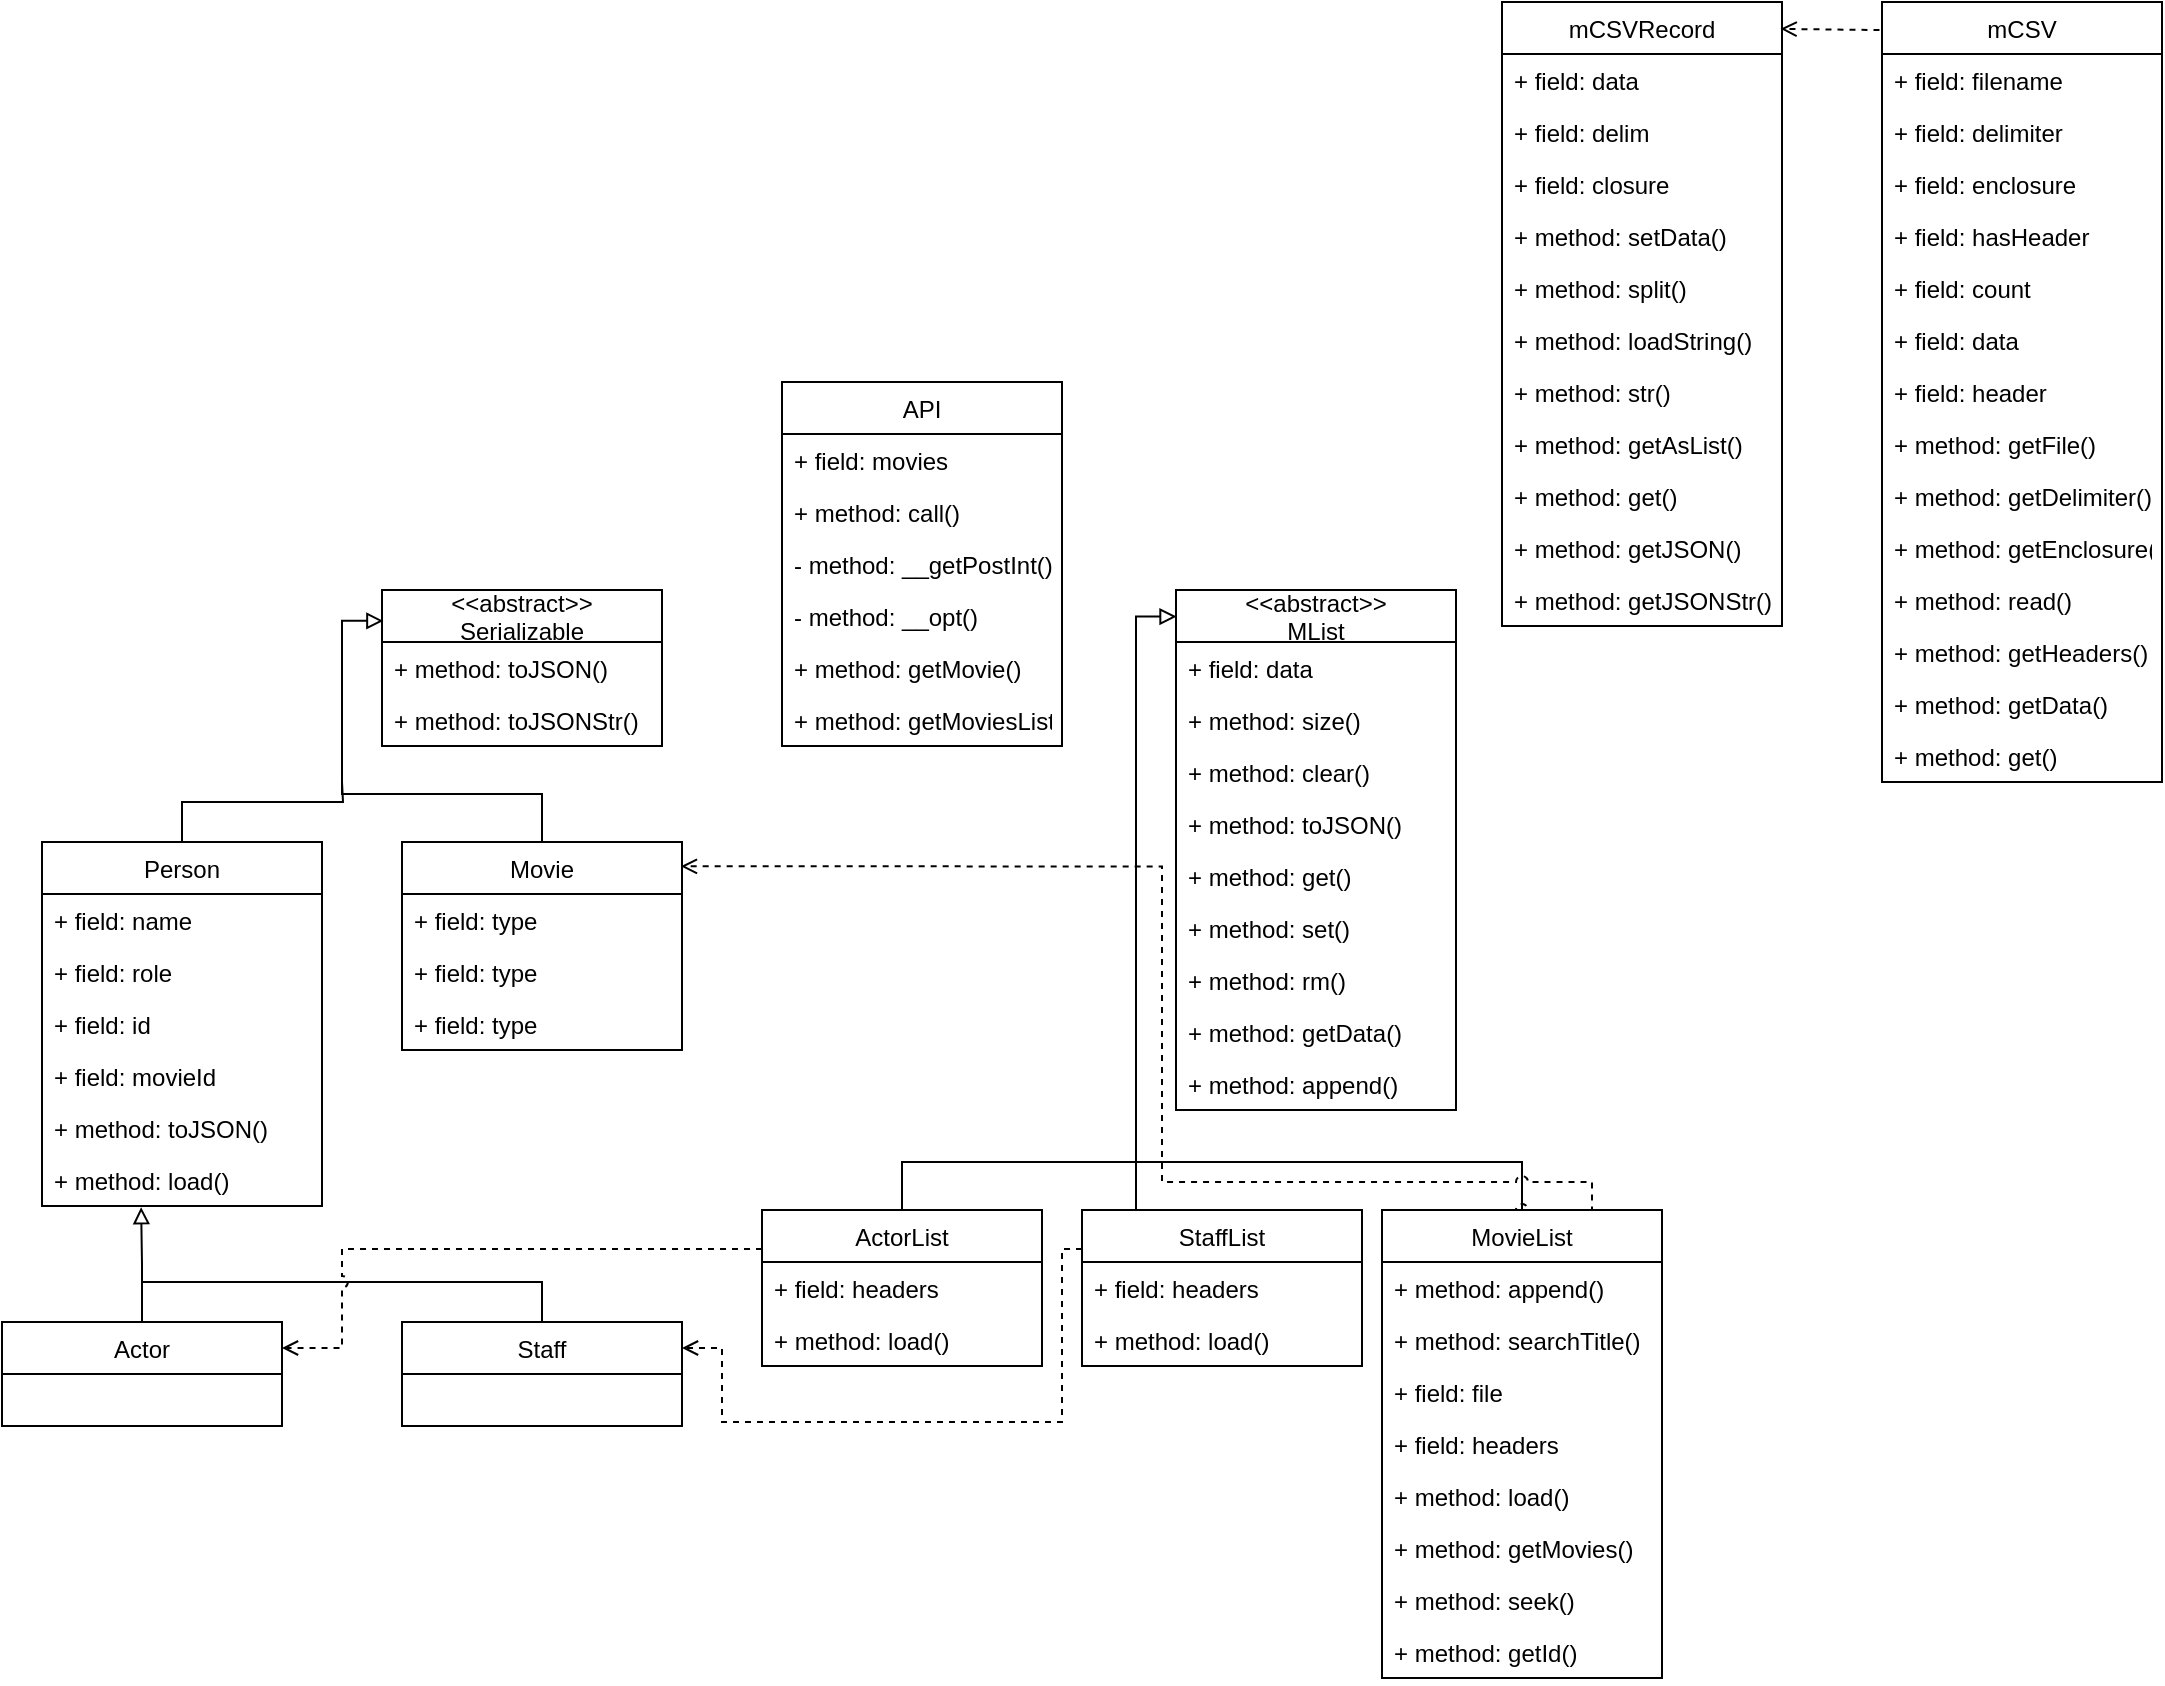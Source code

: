 <mxfile version="15.8.4" type="device"><diagram name="Page-1" id="929967ad-93f9-6ef4-fab6-5d389245f69c"><mxGraphModel dx="785" dy="493" grid="1" gridSize="10" guides="1" tooltips="1" connect="1" arrows="1" fold="1" page="1" pageScale="1.5" pageWidth="1169" pageHeight="826" background="none" math="0" shadow="0"><root><mxCell id="0" style=";html=1;"/><mxCell id="1" style=";html=1;" parent="0"/><mxCell id="k1x2pYCBCPFskxAc9JHM-2" value="&lt;&lt;abstract&gt;&gt;&#10;MList" style="swimlane;fontStyle=0;childLayout=stackLayout;horizontal=1;startSize=26;fillColor=none;horizontalStack=0;resizeParent=1;resizeParentMax=0;resizeLast=0;collapsible=1;marginBottom=0;" parent="1" vertex="1"><mxGeometry x="667" y="314" width="140" height="260" as="geometry"/></mxCell><mxCell id="k1x2pYCBCPFskxAc9JHM-3" value="+ field: data" style="text;strokeColor=none;fillColor=none;align=left;verticalAlign=top;spacingLeft=4;spacingRight=4;overflow=hidden;rotatable=0;points=[[0,0.5],[1,0.5]];portConstraint=eastwest;" parent="k1x2pYCBCPFskxAc9JHM-2" vertex="1"><mxGeometry y="26" width="140" height="26" as="geometry"/></mxCell><mxCell id="k1x2pYCBCPFskxAc9JHM-4" value="+ method: size()" style="text;strokeColor=none;fillColor=none;align=left;verticalAlign=top;spacingLeft=4;spacingRight=4;overflow=hidden;rotatable=0;points=[[0,0.5],[1,0.5]];portConstraint=eastwest;" parent="k1x2pYCBCPFskxAc9JHM-2" vertex="1"><mxGeometry y="52" width="140" height="26" as="geometry"/></mxCell><mxCell id="k1x2pYCBCPFskxAc9JHM-5" value="+ method: clear()" style="text;strokeColor=none;fillColor=none;align=left;verticalAlign=top;spacingLeft=4;spacingRight=4;overflow=hidden;rotatable=0;points=[[0,0.5],[1,0.5]];portConstraint=eastwest;" parent="k1x2pYCBCPFskxAc9JHM-2" vertex="1"><mxGeometry y="78" width="140" height="26" as="geometry"/></mxCell><mxCell id="k1x2pYCBCPFskxAc9JHM-6" value="+ method: toJSON()" style="text;strokeColor=none;fillColor=none;align=left;verticalAlign=top;spacingLeft=4;spacingRight=4;overflow=hidden;rotatable=0;points=[[0,0.5],[1,0.5]];portConstraint=eastwest;" parent="k1x2pYCBCPFskxAc9JHM-2" vertex="1"><mxGeometry y="104" width="140" height="26" as="geometry"/></mxCell><mxCell id="k1x2pYCBCPFskxAc9JHM-7" value="+ method: get()" style="text;strokeColor=none;fillColor=none;align=left;verticalAlign=top;spacingLeft=4;spacingRight=4;overflow=hidden;rotatable=0;points=[[0,0.5],[1,0.5]];portConstraint=eastwest;" parent="k1x2pYCBCPFskxAc9JHM-2" vertex="1"><mxGeometry y="130" width="140" height="26" as="geometry"/></mxCell><mxCell id="k1x2pYCBCPFskxAc9JHM-9" value="+ method: set()" style="text;strokeColor=none;fillColor=none;align=left;verticalAlign=top;spacingLeft=4;spacingRight=4;overflow=hidden;rotatable=0;points=[[0,0.5],[1,0.5]];portConstraint=eastwest;" parent="k1x2pYCBCPFskxAc9JHM-2" vertex="1"><mxGeometry y="156" width="140" height="26" as="geometry"/></mxCell><mxCell id="k1x2pYCBCPFskxAc9JHM-10" value="+ method: rm()" style="text;strokeColor=none;fillColor=none;align=left;verticalAlign=top;spacingLeft=4;spacingRight=4;overflow=hidden;rotatable=0;points=[[0,0.5],[1,0.5]];portConstraint=eastwest;" parent="k1x2pYCBCPFskxAc9JHM-2" vertex="1"><mxGeometry y="182" width="140" height="26" as="geometry"/></mxCell><mxCell id="k1x2pYCBCPFskxAc9JHM-11" value="+ method: getData()" style="text;strokeColor=none;fillColor=none;align=left;verticalAlign=top;spacingLeft=4;spacingRight=4;overflow=hidden;rotatable=0;points=[[0,0.5],[1,0.5]];portConstraint=eastwest;" parent="k1x2pYCBCPFskxAc9JHM-2" vertex="1"><mxGeometry y="208" width="140" height="26" as="geometry"/></mxCell><mxCell id="k1x2pYCBCPFskxAc9JHM-12" value="+ method: append()" style="text;strokeColor=none;fillColor=none;align=left;verticalAlign=top;spacingLeft=4;spacingRight=4;overflow=hidden;rotatable=0;points=[[0,0.5],[1,0.5]];portConstraint=eastwest;" parent="k1x2pYCBCPFskxAc9JHM-2" vertex="1"><mxGeometry y="234" width="140" height="26" as="geometry"/></mxCell><mxCell id="SBivG2nBPP0DM7pt0Bfw-22" style="edgeStyle=orthogonalEdgeStyle;rounded=0;orthogonalLoop=1;jettySize=auto;html=1;exitX=0.5;exitY=0;exitDx=0;exitDy=0;endArrow=none;endFill=0;" edge="1" parent="1" source="k1x2pYCBCPFskxAc9JHM-13"><mxGeometry relative="1" as="geometry"><mxPoint x="770" y="600" as="targetPoint"/><Array as="points"><mxPoint x="840" y="600"/></Array></mxGeometry></mxCell><mxCell id="SBivG2nBPP0DM7pt0Bfw-27" style="edgeStyle=orthogonalEdgeStyle;rounded=0;jumpStyle=arc;orthogonalLoop=1;jettySize=auto;html=1;exitX=0.25;exitY=0;exitDx=0;exitDy=0;entryX=0.996;entryY=0.117;entryDx=0;entryDy=0;entryPerimeter=0;dashed=1;endArrow=open;endFill=0;" edge="1" parent="1" source="k1x2pYCBCPFskxAc9JHM-13" target="k1x2pYCBCPFskxAc9JHM-40"><mxGeometry relative="1" as="geometry"><Array as="points"><mxPoint x="875" y="610"/><mxPoint x="660" y="610"/><mxPoint x="660" y="452"/></Array></mxGeometry></mxCell><mxCell id="k1x2pYCBCPFskxAc9JHM-13" value="MovieList" style="swimlane;fontStyle=0;childLayout=stackLayout;horizontal=1;startSize=26;fillColor=none;horizontalStack=0;resizeParent=1;resizeParentMax=0;resizeLast=0;collapsible=1;marginBottom=0;" parent="1" vertex="1"><mxGeometry x="770" y="624" width="140" height="234" as="geometry"/></mxCell><mxCell id="k1x2pYCBCPFskxAc9JHM-22" value="+ method: append()" style="text;strokeColor=none;fillColor=none;align=left;verticalAlign=top;spacingLeft=4;spacingRight=4;overflow=hidden;rotatable=0;points=[[0,0.5],[1,0.5]];portConstraint=eastwest;" parent="k1x2pYCBCPFskxAc9JHM-13" vertex="1"><mxGeometry y="26" width="140" height="26" as="geometry"/></mxCell><mxCell id="k1x2pYCBCPFskxAc9JHM-23" value="+ method: searchTitle()" style="text;strokeColor=none;fillColor=none;align=left;verticalAlign=top;spacingLeft=4;spacingRight=4;overflow=hidden;rotatable=0;points=[[0,0.5],[1,0.5]];portConstraint=eastwest;" parent="k1x2pYCBCPFskxAc9JHM-13" vertex="1"><mxGeometry y="52" width="140" height="26" as="geometry"/></mxCell><mxCell id="k1x2pYCBCPFskxAc9JHM-14" value="+ field: file" style="text;strokeColor=none;fillColor=none;align=left;verticalAlign=top;spacingLeft=4;spacingRight=4;overflow=hidden;rotatable=0;points=[[0,0.5],[1,0.5]];portConstraint=eastwest;" parent="k1x2pYCBCPFskxAc9JHM-13" vertex="1"><mxGeometry y="78" width="140" height="26" as="geometry"/></mxCell><mxCell id="k1x2pYCBCPFskxAc9JHM-15" value="+ field: headers" style="text;strokeColor=none;fillColor=none;align=left;verticalAlign=top;spacingLeft=4;spacingRight=4;overflow=hidden;rotatable=0;points=[[0,0.5],[1,0.5]];portConstraint=eastwest;" parent="k1x2pYCBCPFskxAc9JHM-13" vertex="1"><mxGeometry y="104" width="140" height="26" as="geometry"/></mxCell><mxCell id="k1x2pYCBCPFskxAc9JHM-18" value="+ method: load()" style="text;strokeColor=none;fillColor=none;align=left;verticalAlign=top;spacingLeft=4;spacingRight=4;overflow=hidden;rotatable=0;points=[[0,0.5],[1,0.5]];portConstraint=eastwest;" parent="k1x2pYCBCPFskxAc9JHM-13" vertex="1"><mxGeometry y="130" width="140" height="26" as="geometry"/></mxCell><mxCell id="k1x2pYCBCPFskxAc9JHM-19" value="+ method: getMovies()" style="text;strokeColor=none;fillColor=none;align=left;verticalAlign=top;spacingLeft=4;spacingRight=4;overflow=hidden;rotatable=0;points=[[0,0.5],[1,0.5]];portConstraint=eastwest;" parent="k1x2pYCBCPFskxAc9JHM-13" vertex="1"><mxGeometry y="156" width="140" height="26" as="geometry"/></mxCell><mxCell id="k1x2pYCBCPFskxAc9JHM-20" value="+ method: seek()" style="text;strokeColor=none;fillColor=none;align=left;verticalAlign=top;spacingLeft=4;spacingRight=4;overflow=hidden;rotatable=0;points=[[0,0.5],[1,0.5]];portConstraint=eastwest;" parent="k1x2pYCBCPFskxAc9JHM-13" vertex="1"><mxGeometry y="182" width="140" height="26" as="geometry"/></mxCell><mxCell id="k1x2pYCBCPFskxAc9JHM-21" value="+ method: getId()" style="text;strokeColor=none;fillColor=none;align=left;verticalAlign=top;spacingLeft=4;spacingRight=4;overflow=hidden;rotatable=0;points=[[0,0.5],[1,0.5]];portConstraint=eastwest;" parent="k1x2pYCBCPFskxAc9JHM-13" vertex="1"><mxGeometry y="208" width="140" height="26" as="geometry"/></mxCell><mxCell id="SBivG2nBPP0DM7pt0Bfw-23" style="edgeStyle=orthogonalEdgeStyle;rounded=0;orthogonalLoop=1;jettySize=auto;html=1;exitX=0.25;exitY=0;exitDx=0;exitDy=0;endArrow=block;endFill=0;entryX=0.002;entryY=0.051;entryDx=0;entryDy=0;entryPerimeter=0;" edge="1" parent="1" source="k1x2pYCBCPFskxAc9JHM-24" target="k1x2pYCBCPFskxAc9JHM-2"><mxGeometry relative="1" as="geometry"><mxPoint x="630" y="540" as="targetPoint"/><Array as="points"><mxPoint x="647" y="624"/><mxPoint x="647" y="327"/></Array></mxGeometry></mxCell><mxCell id="SBivG2nBPP0DM7pt0Bfw-25" style="edgeStyle=orthogonalEdgeStyle;rounded=0;orthogonalLoop=1;jettySize=auto;html=1;exitX=0;exitY=0.25;exitDx=0;exitDy=0;entryX=1;entryY=0.25;entryDx=0;entryDy=0;dashed=1;endArrow=open;endFill=0;" edge="1" parent="1" source="k1x2pYCBCPFskxAc9JHM-24" target="SBivG2nBPP0DM7pt0Bfw-8"><mxGeometry relative="1" as="geometry"><Array as="points"><mxPoint x="610" y="644"/><mxPoint x="610" y="730"/><mxPoint x="440" y="730"/><mxPoint x="440" y="693"/></Array></mxGeometry></mxCell><mxCell id="k1x2pYCBCPFskxAc9JHM-24" value="StaffList" style="swimlane;fontStyle=0;childLayout=stackLayout;horizontal=1;startSize=26;fillColor=none;horizontalStack=0;resizeParent=1;resizeParentMax=0;resizeLast=0;collapsible=1;marginBottom=0;" parent="1" vertex="1"><mxGeometry x="620" y="624" width="140" height="78" as="geometry"/></mxCell><mxCell id="k1x2pYCBCPFskxAc9JHM-25" value="+ field: headers" style="text;strokeColor=none;fillColor=none;align=left;verticalAlign=top;spacingLeft=4;spacingRight=4;overflow=hidden;rotatable=0;points=[[0,0.5],[1,0.5]];portConstraint=eastwest;" parent="k1x2pYCBCPFskxAc9JHM-24" vertex="1"><mxGeometry y="26" width="140" height="26" as="geometry"/></mxCell><mxCell id="k1x2pYCBCPFskxAc9JHM-28" value="+ method: load()" style="text;strokeColor=none;fillColor=none;align=left;verticalAlign=top;spacingLeft=4;spacingRight=4;overflow=hidden;rotatable=0;points=[[0,0.5],[1,0.5]];portConstraint=eastwest;" parent="k1x2pYCBCPFskxAc9JHM-24" vertex="1"><mxGeometry y="52" width="140" height="26" as="geometry"/></mxCell><mxCell id="k1x2pYCBCPFskxAc9JHM-30" value="&lt;&lt;abstract&gt;&gt;&#10;Serializable" style="swimlane;fontStyle=0;childLayout=stackLayout;horizontal=1;startSize=26;fillColor=none;horizontalStack=0;resizeParent=1;resizeParentMax=0;resizeLast=0;collapsible=1;marginBottom=0;" parent="1" vertex="1"><mxGeometry x="270" y="314" width="140" height="78" as="geometry"/></mxCell><mxCell id="k1x2pYCBCPFskxAc9JHM-34" value="+ method: toJSON()" style="text;strokeColor=none;fillColor=none;align=left;verticalAlign=top;spacingLeft=4;spacingRight=4;overflow=hidden;rotatable=0;points=[[0,0.5],[1,0.5]];portConstraint=eastwest;" parent="k1x2pYCBCPFskxAc9JHM-30" vertex="1"><mxGeometry y="26" width="140" height="26" as="geometry"/></mxCell><mxCell id="k1x2pYCBCPFskxAc9JHM-35" value="+ method: toJSONStr()" style="text;strokeColor=none;fillColor=none;align=left;verticalAlign=top;spacingLeft=4;spacingRight=4;overflow=hidden;rotatable=0;points=[[0,0.5],[1,0.5]];portConstraint=eastwest;" parent="k1x2pYCBCPFskxAc9JHM-30" vertex="1"><mxGeometry y="52" width="140" height="26" as="geometry"/></mxCell><mxCell id="k1x2pYCBCPFskxAc9JHM-54" style="edgeStyle=orthogonalEdgeStyle;rounded=0;orthogonalLoop=1;jettySize=auto;html=1;exitX=0.5;exitY=0;exitDx=0;exitDy=0;endArrow=block;endFill=0;entryX=0.005;entryY=0.198;entryDx=0;entryDy=0;entryPerimeter=0;" parent="1" source="k1x2pYCBCPFskxAc9JHM-40" target="k1x2pYCBCPFskxAc9JHM-30" edge="1"><mxGeometry relative="1" as="geometry"><mxPoint x="220" y="390" as="targetPoint"/></mxGeometry></mxCell><mxCell id="k1x2pYCBCPFskxAc9JHM-40" value="Movie" style="swimlane;fontStyle=0;childLayout=stackLayout;horizontal=1;startSize=26;fillColor=none;horizontalStack=0;resizeParent=1;resizeParentMax=0;resizeLast=0;collapsible=1;marginBottom=0;" parent="1" vertex="1"><mxGeometry x="280" y="440" width="140" height="104" as="geometry"/></mxCell><mxCell id="k1x2pYCBCPFskxAc9JHM-41" value="+ field: type" style="text;strokeColor=none;fillColor=none;align=left;verticalAlign=top;spacingLeft=4;spacingRight=4;overflow=hidden;rotatable=0;points=[[0,0.5],[1,0.5]];portConstraint=eastwest;" parent="k1x2pYCBCPFskxAc9JHM-40" vertex="1"><mxGeometry y="26" width="140" height="26" as="geometry"/></mxCell><mxCell id="k1x2pYCBCPFskxAc9JHM-42" value="+ field: type" style="text;strokeColor=none;fillColor=none;align=left;verticalAlign=top;spacingLeft=4;spacingRight=4;overflow=hidden;rotatable=0;points=[[0,0.5],[1,0.5]];portConstraint=eastwest;" parent="k1x2pYCBCPFskxAc9JHM-40" vertex="1"><mxGeometry y="52" width="140" height="26" as="geometry"/></mxCell><mxCell id="k1x2pYCBCPFskxAc9JHM-43" value="+ field: type" style="text;strokeColor=none;fillColor=none;align=left;verticalAlign=top;spacingLeft=4;spacingRight=4;overflow=hidden;rotatable=0;points=[[0,0.5],[1,0.5]];portConstraint=eastwest;" parent="k1x2pYCBCPFskxAc9JHM-40" vertex="1"><mxGeometry y="78" width="140" height="26" as="geometry"/></mxCell><mxCell id="k1x2pYCBCPFskxAc9JHM-55" style="edgeStyle=orthogonalEdgeStyle;rounded=0;orthogonalLoop=1;jettySize=auto;html=1;exitX=0.5;exitY=0;exitDx=0;exitDy=0;endArrow=none;endFill=0;" parent="1" source="k1x2pYCBCPFskxAc9JHM-44" edge="1"><mxGeometry relative="1" as="geometry"><mxPoint x="250" y="410" as="targetPoint"/></mxGeometry></mxCell><mxCell id="k1x2pYCBCPFskxAc9JHM-44" value="Person" style="swimlane;fontStyle=0;childLayout=stackLayout;horizontal=1;startSize=26;fillColor=none;horizontalStack=0;resizeParent=1;resizeParentMax=0;resizeLast=0;collapsible=1;marginBottom=0;" parent="1" vertex="1"><mxGeometry x="100" y="440" width="140" height="182" as="geometry"/></mxCell><mxCell id="k1x2pYCBCPFskxAc9JHM-45" value="+ field: name" style="text;strokeColor=none;fillColor=none;align=left;verticalAlign=top;spacingLeft=4;spacingRight=4;overflow=hidden;rotatable=0;points=[[0,0.5],[1,0.5]];portConstraint=eastwest;" parent="k1x2pYCBCPFskxAc9JHM-44" vertex="1"><mxGeometry y="26" width="140" height="26" as="geometry"/></mxCell><mxCell id="k1x2pYCBCPFskxAc9JHM-46" value="+ field: role" style="text;strokeColor=none;fillColor=none;align=left;verticalAlign=top;spacingLeft=4;spacingRight=4;overflow=hidden;rotatable=0;points=[[0,0.5],[1,0.5]];portConstraint=eastwest;" parent="k1x2pYCBCPFskxAc9JHM-44" vertex="1"><mxGeometry y="52" width="140" height="26" as="geometry"/></mxCell><mxCell id="k1x2pYCBCPFskxAc9JHM-47" value="+ field: id" style="text;strokeColor=none;fillColor=none;align=left;verticalAlign=top;spacingLeft=4;spacingRight=4;overflow=hidden;rotatable=0;points=[[0,0.5],[1,0.5]];portConstraint=eastwest;" parent="k1x2pYCBCPFskxAc9JHM-44" vertex="1"><mxGeometry y="78" width="140" height="26" as="geometry"/></mxCell><mxCell id="SBivG2nBPP0DM7pt0Bfw-1" value="+ field: movieId" style="text;strokeColor=none;fillColor=none;align=left;verticalAlign=top;spacingLeft=4;spacingRight=4;overflow=hidden;rotatable=0;points=[[0,0.5],[1,0.5]];portConstraint=eastwest;" vertex="1" parent="k1x2pYCBCPFskxAc9JHM-44"><mxGeometry y="104" width="140" height="26" as="geometry"/></mxCell><mxCell id="SBivG2nBPP0DM7pt0Bfw-2" value="+ method: toJSON()" style="text;strokeColor=none;fillColor=none;align=left;verticalAlign=top;spacingLeft=4;spacingRight=4;overflow=hidden;rotatable=0;points=[[0,0.5],[1,0.5]];portConstraint=eastwest;" vertex="1" parent="k1x2pYCBCPFskxAc9JHM-44"><mxGeometry y="130" width="140" height="26" as="geometry"/></mxCell><mxCell id="SBivG2nBPP0DM7pt0Bfw-3" value="+ method: load()" style="text;strokeColor=none;fillColor=none;align=left;verticalAlign=top;spacingLeft=4;spacingRight=4;overflow=hidden;rotatable=0;points=[[0,0.5],[1,0.5]];portConstraint=eastwest;" vertex="1" parent="k1x2pYCBCPFskxAc9JHM-44"><mxGeometry y="156" width="140" height="26" as="geometry"/></mxCell><mxCell id="SBivG2nBPP0DM7pt0Bfw-14" style="edgeStyle=orthogonalEdgeStyle;rounded=0;orthogonalLoop=1;jettySize=auto;html=1;exitX=0.5;exitY=0;exitDx=0;exitDy=0;entryX=0.354;entryY=1.022;entryDx=0;entryDy=0;entryPerimeter=0;endArrow=block;endFill=0;" edge="1" parent="1" source="SBivG2nBPP0DM7pt0Bfw-4" target="SBivG2nBPP0DM7pt0Bfw-3"><mxGeometry relative="1" as="geometry"/></mxCell><mxCell id="SBivG2nBPP0DM7pt0Bfw-4" value="Actor" style="swimlane;fontStyle=0;childLayout=stackLayout;horizontal=1;startSize=26;fillColor=none;horizontalStack=0;resizeParent=1;resizeParentMax=0;resizeLast=0;collapsible=1;marginBottom=0;" vertex="1" parent="1"><mxGeometry x="80" y="680" width="140" height="52" as="geometry"/></mxCell><mxCell id="SBivG2nBPP0DM7pt0Bfw-13" style="edgeStyle=orthogonalEdgeStyle;rounded=0;orthogonalLoop=1;jettySize=auto;html=1;exitX=0.5;exitY=0;exitDx=0;exitDy=0;endArrow=none;endFill=0;" edge="1" parent="1" source="SBivG2nBPP0DM7pt0Bfw-8"><mxGeometry relative="1" as="geometry"><mxPoint x="150" y="650" as="targetPoint"/><Array as="points"><mxPoint x="350" y="660"/><mxPoint x="150" y="660"/></Array></mxGeometry></mxCell><mxCell id="SBivG2nBPP0DM7pt0Bfw-8" value="Staff" style="swimlane;fontStyle=0;childLayout=stackLayout;horizontal=1;startSize=26;fillColor=none;horizontalStack=0;resizeParent=1;resizeParentMax=0;resizeLast=0;collapsible=1;marginBottom=0;" vertex="1" parent="1"><mxGeometry x="280" y="680" width="140" height="52" as="geometry"/></mxCell><mxCell id="SBivG2nBPP0DM7pt0Bfw-21" style="edgeStyle=orthogonalEdgeStyle;rounded=0;orthogonalLoop=1;jettySize=auto;html=1;exitX=0.5;exitY=0;exitDx=0;exitDy=0;endArrow=none;endFill=0;" edge="1" parent="1" source="SBivG2nBPP0DM7pt0Bfw-17"><mxGeometry relative="1" as="geometry"><mxPoint x="570" y="600" as="targetPoint"/><Array as="points"><mxPoint x="530" y="600"/></Array></mxGeometry></mxCell><mxCell id="SBivG2nBPP0DM7pt0Bfw-26" style="edgeStyle=orthogonalEdgeStyle;rounded=0;orthogonalLoop=1;jettySize=auto;html=1;exitX=0;exitY=0.25;exitDx=0;exitDy=0;entryX=1;entryY=0.25;entryDx=0;entryDy=0;dashed=1;endArrow=open;endFill=0;jumpStyle=arc;" edge="1" parent="1" source="SBivG2nBPP0DM7pt0Bfw-17" target="SBivG2nBPP0DM7pt0Bfw-4"><mxGeometry relative="1" as="geometry"><Array as="points"><mxPoint x="250" y="644"/><mxPoint x="250" y="693"/></Array></mxGeometry></mxCell><mxCell id="SBivG2nBPP0DM7pt0Bfw-17" value="ActorList" style="swimlane;fontStyle=0;childLayout=stackLayout;horizontal=1;startSize=26;fillColor=none;horizontalStack=0;resizeParent=1;resizeParentMax=0;resizeLast=0;collapsible=1;marginBottom=0;" vertex="1" parent="1"><mxGeometry x="460" y="624" width="140" height="78" as="geometry"/></mxCell><mxCell id="SBivG2nBPP0DM7pt0Bfw-18" value="+ field: headers" style="text;strokeColor=none;fillColor=none;align=left;verticalAlign=top;spacingLeft=4;spacingRight=4;overflow=hidden;rotatable=0;points=[[0,0.5],[1,0.5]];portConstraint=eastwest;" vertex="1" parent="SBivG2nBPP0DM7pt0Bfw-17"><mxGeometry y="26" width="140" height="26" as="geometry"/></mxCell><mxCell id="SBivG2nBPP0DM7pt0Bfw-19" value="+ method: load()" style="text;strokeColor=none;fillColor=none;align=left;verticalAlign=top;spacingLeft=4;spacingRight=4;overflow=hidden;rotatable=0;points=[[0,0.5],[1,0.5]];portConstraint=eastwest;" vertex="1" parent="SBivG2nBPP0DM7pt0Bfw-17"><mxGeometry y="52" width="140" height="26" as="geometry"/></mxCell><mxCell id="SBivG2nBPP0DM7pt0Bfw-20" value="" style="endArrow=none;html=1;rounded=0;" edge="1" parent="1"><mxGeometry width="50" height="50" relative="1" as="geometry"><mxPoint x="570" y="600" as="sourcePoint"/><mxPoint x="770" y="600" as="targetPoint"/></mxGeometry></mxCell><mxCell id="SBivG2nBPP0DM7pt0Bfw-55" style="edgeStyle=orthogonalEdgeStyle;rounded=0;jumpStyle=arc;orthogonalLoop=1;jettySize=auto;html=1;exitX=-0.009;exitY=0.036;exitDx=0;exitDy=0;dashed=1;endArrow=open;endFill=0;entryX=0.995;entryY=0.043;entryDx=0;entryDy=0;entryPerimeter=0;exitPerimeter=0;" edge="1" parent="1" source="SBivG2nBPP0DM7pt0Bfw-28" target="SBivG2nBPP0DM7pt0Bfw-32"><mxGeometry relative="1" as="geometry"><mxPoint x="1000" y="20.286" as="targetPoint"/></mxGeometry></mxCell><mxCell id="SBivG2nBPP0DM7pt0Bfw-28" value="mCSV" style="swimlane;fontStyle=0;childLayout=stackLayout;horizontal=1;startSize=26;fillColor=none;horizontalStack=0;resizeParent=1;resizeParentMax=0;resizeLast=0;collapsible=1;marginBottom=0;" vertex="1" parent="1"><mxGeometry x="1020" y="20" width="140" height="390" as="geometry"/></mxCell><mxCell id="SBivG2nBPP0DM7pt0Bfw-29" value="+ field: filename" style="text;strokeColor=none;fillColor=none;align=left;verticalAlign=top;spacingLeft=4;spacingRight=4;overflow=hidden;rotatable=0;points=[[0,0.5],[1,0.5]];portConstraint=eastwest;" vertex="1" parent="SBivG2nBPP0DM7pt0Bfw-28"><mxGeometry y="26" width="140" height="26" as="geometry"/></mxCell><mxCell id="SBivG2nBPP0DM7pt0Bfw-30" value="+ field: delimiter" style="text;strokeColor=none;fillColor=none;align=left;verticalAlign=top;spacingLeft=4;spacingRight=4;overflow=hidden;rotatable=0;points=[[0,0.5],[1,0.5]];portConstraint=eastwest;" vertex="1" parent="SBivG2nBPP0DM7pt0Bfw-28"><mxGeometry y="52" width="140" height="26" as="geometry"/></mxCell><mxCell id="SBivG2nBPP0DM7pt0Bfw-31" value="+ field: enclosure" style="text;strokeColor=none;fillColor=none;align=left;verticalAlign=top;spacingLeft=4;spacingRight=4;overflow=hidden;rotatable=0;points=[[0,0.5],[1,0.5]];portConstraint=eastwest;" vertex="1" parent="SBivG2nBPP0DM7pt0Bfw-28"><mxGeometry y="78" width="140" height="26" as="geometry"/></mxCell><mxCell id="SBivG2nBPP0DM7pt0Bfw-36" value="+ field: hasHeader" style="text;strokeColor=none;fillColor=none;align=left;verticalAlign=top;spacingLeft=4;spacingRight=4;overflow=hidden;rotatable=0;points=[[0,0.5],[1,0.5]];portConstraint=eastwest;" vertex="1" parent="SBivG2nBPP0DM7pt0Bfw-28"><mxGeometry y="104" width="140" height="26" as="geometry"/></mxCell><mxCell id="SBivG2nBPP0DM7pt0Bfw-37" value="+ field: count" style="text;strokeColor=none;fillColor=none;align=left;verticalAlign=top;spacingLeft=4;spacingRight=4;overflow=hidden;rotatable=0;points=[[0,0.5],[1,0.5]];portConstraint=eastwest;" vertex="1" parent="SBivG2nBPP0DM7pt0Bfw-28"><mxGeometry y="130" width="140" height="26" as="geometry"/></mxCell><mxCell id="SBivG2nBPP0DM7pt0Bfw-38" value="+ field: data" style="text;strokeColor=none;fillColor=none;align=left;verticalAlign=top;spacingLeft=4;spacingRight=4;overflow=hidden;rotatable=0;points=[[0,0.5],[1,0.5]];portConstraint=eastwest;" vertex="1" parent="SBivG2nBPP0DM7pt0Bfw-28"><mxGeometry y="156" width="140" height="26" as="geometry"/></mxCell><mxCell id="SBivG2nBPP0DM7pt0Bfw-39" value="+ field: header" style="text;strokeColor=none;fillColor=none;align=left;verticalAlign=top;spacingLeft=4;spacingRight=4;overflow=hidden;rotatable=0;points=[[0,0.5],[1,0.5]];portConstraint=eastwest;" vertex="1" parent="SBivG2nBPP0DM7pt0Bfw-28"><mxGeometry y="182" width="140" height="26" as="geometry"/></mxCell><mxCell id="SBivG2nBPP0DM7pt0Bfw-40" value="+ method: getFile()" style="text;strokeColor=none;fillColor=none;align=left;verticalAlign=top;spacingLeft=4;spacingRight=4;overflow=hidden;rotatable=0;points=[[0,0.5],[1,0.5]];portConstraint=eastwest;" vertex="1" parent="SBivG2nBPP0DM7pt0Bfw-28"><mxGeometry y="208" width="140" height="26" as="geometry"/></mxCell><mxCell id="SBivG2nBPP0DM7pt0Bfw-41" value="+ method: getDelimiter()" style="text;strokeColor=none;fillColor=none;align=left;verticalAlign=top;spacingLeft=4;spacingRight=4;overflow=hidden;rotatable=0;points=[[0,0.5],[1,0.5]];portConstraint=eastwest;" vertex="1" parent="SBivG2nBPP0DM7pt0Bfw-28"><mxGeometry y="234" width="140" height="26" as="geometry"/></mxCell><mxCell id="SBivG2nBPP0DM7pt0Bfw-42" value="+ method: getEnclosure()" style="text;strokeColor=none;fillColor=none;align=left;verticalAlign=top;spacingLeft=4;spacingRight=4;overflow=hidden;rotatable=0;points=[[0,0.5],[1,0.5]];portConstraint=eastwest;" vertex="1" parent="SBivG2nBPP0DM7pt0Bfw-28"><mxGeometry y="260" width="140" height="26" as="geometry"/></mxCell><mxCell id="SBivG2nBPP0DM7pt0Bfw-43" value="+ method: read()" style="text;strokeColor=none;fillColor=none;align=left;verticalAlign=top;spacingLeft=4;spacingRight=4;overflow=hidden;rotatable=0;points=[[0,0.5],[1,0.5]];portConstraint=eastwest;" vertex="1" parent="SBivG2nBPP0DM7pt0Bfw-28"><mxGeometry y="286" width="140" height="26" as="geometry"/></mxCell><mxCell id="SBivG2nBPP0DM7pt0Bfw-44" value="+ method: getHeaders()" style="text;strokeColor=none;fillColor=none;align=left;verticalAlign=top;spacingLeft=4;spacingRight=4;overflow=hidden;rotatable=0;points=[[0,0.5],[1,0.5]];portConstraint=eastwest;" vertex="1" parent="SBivG2nBPP0DM7pt0Bfw-28"><mxGeometry y="312" width="140" height="26" as="geometry"/></mxCell><mxCell id="SBivG2nBPP0DM7pt0Bfw-45" value="+ method: getData()" style="text;strokeColor=none;fillColor=none;align=left;verticalAlign=top;spacingLeft=4;spacingRight=4;overflow=hidden;rotatable=0;points=[[0,0.5],[1,0.5]];portConstraint=eastwest;" vertex="1" parent="SBivG2nBPP0DM7pt0Bfw-28"><mxGeometry y="338" width="140" height="26" as="geometry"/></mxCell><mxCell id="SBivG2nBPP0DM7pt0Bfw-46" value="+ method: get()" style="text;strokeColor=none;fillColor=none;align=left;verticalAlign=top;spacingLeft=4;spacingRight=4;overflow=hidden;rotatable=0;points=[[0,0.5],[1,0.5]];portConstraint=eastwest;" vertex="1" parent="SBivG2nBPP0DM7pt0Bfw-28"><mxGeometry y="364" width="140" height="26" as="geometry"/></mxCell><mxCell id="SBivG2nBPP0DM7pt0Bfw-32" value="mCSVRecord" style="swimlane;fontStyle=0;childLayout=stackLayout;horizontal=1;startSize=26;fillColor=none;horizontalStack=0;resizeParent=1;resizeParentMax=0;resizeLast=0;collapsible=1;marginBottom=0;" vertex="1" parent="1"><mxGeometry x="830" y="20" width="140" height="312" as="geometry"/></mxCell><mxCell id="SBivG2nBPP0DM7pt0Bfw-33" value="+ field: data" style="text;strokeColor=none;fillColor=none;align=left;verticalAlign=top;spacingLeft=4;spacingRight=4;overflow=hidden;rotatable=0;points=[[0,0.5],[1,0.5]];portConstraint=eastwest;" vertex="1" parent="SBivG2nBPP0DM7pt0Bfw-32"><mxGeometry y="26" width="140" height="26" as="geometry"/></mxCell><mxCell id="SBivG2nBPP0DM7pt0Bfw-34" value="+ field: delim" style="text;strokeColor=none;fillColor=none;align=left;verticalAlign=top;spacingLeft=4;spacingRight=4;overflow=hidden;rotatable=0;points=[[0,0.5],[1,0.5]];portConstraint=eastwest;" vertex="1" parent="SBivG2nBPP0DM7pt0Bfw-32"><mxGeometry y="52" width="140" height="26" as="geometry"/></mxCell><mxCell id="SBivG2nBPP0DM7pt0Bfw-35" value="+ field: closure" style="text;strokeColor=none;fillColor=none;align=left;verticalAlign=top;spacingLeft=4;spacingRight=4;overflow=hidden;rotatable=0;points=[[0,0.5],[1,0.5]];portConstraint=eastwest;" vertex="1" parent="SBivG2nBPP0DM7pt0Bfw-32"><mxGeometry y="78" width="140" height="26" as="geometry"/></mxCell><mxCell id="SBivG2nBPP0DM7pt0Bfw-47" value="+ method: setData()" style="text;strokeColor=none;fillColor=none;align=left;verticalAlign=top;spacingLeft=4;spacingRight=4;overflow=hidden;rotatable=0;points=[[0,0.5],[1,0.5]];portConstraint=eastwest;" vertex="1" parent="SBivG2nBPP0DM7pt0Bfw-32"><mxGeometry y="104" width="140" height="26" as="geometry"/></mxCell><mxCell id="SBivG2nBPP0DM7pt0Bfw-49" value="+ method: split()" style="text;strokeColor=none;fillColor=none;align=left;verticalAlign=top;spacingLeft=4;spacingRight=4;overflow=hidden;rotatable=0;points=[[0,0.5],[1,0.5]];portConstraint=eastwest;" vertex="1" parent="SBivG2nBPP0DM7pt0Bfw-32"><mxGeometry y="130" width="140" height="26" as="geometry"/></mxCell><mxCell id="SBivG2nBPP0DM7pt0Bfw-48" value="+ method: loadString()" style="text;strokeColor=none;fillColor=none;align=left;verticalAlign=top;spacingLeft=4;spacingRight=4;overflow=hidden;rotatable=0;points=[[0,0.5],[1,0.5]];portConstraint=eastwest;" vertex="1" parent="SBivG2nBPP0DM7pt0Bfw-32"><mxGeometry y="156" width="140" height="26" as="geometry"/></mxCell><mxCell id="SBivG2nBPP0DM7pt0Bfw-50" value="+ method: str()" style="text;strokeColor=none;fillColor=none;align=left;verticalAlign=top;spacingLeft=4;spacingRight=4;overflow=hidden;rotatable=0;points=[[0,0.5],[1,0.5]];portConstraint=eastwest;" vertex="1" parent="SBivG2nBPP0DM7pt0Bfw-32"><mxGeometry y="182" width="140" height="26" as="geometry"/></mxCell><mxCell id="SBivG2nBPP0DM7pt0Bfw-51" value="+ method: getAsList()" style="text;strokeColor=none;fillColor=none;align=left;verticalAlign=top;spacingLeft=4;spacingRight=4;overflow=hidden;rotatable=0;points=[[0,0.5],[1,0.5]];portConstraint=eastwest;" vertex="1" parent="SBivG2nBPP0DM7pt0Bfw-32"><mxGeometry y="208" width="140" height="26" as="geometry"/></mxCell><mxCell id="SBivG2nBPP0DM7pt0Bfw-52" value="+ method: get()" style="text;strokeColor=none;fillColor=none;align=left;verticalAlign=top;spacingLeft=4;spacingRight=4;overflow=hidden;rotatable=0;points=[[0,0.5],[1,0.5]];portConstraint=eastwest;" vertex="1" parent="SBivG2nBPP0DM7pt0Bfw-32"><mxGeometry y="234" width="140" height="26" as="geometry"/></mxCell><mxCell id="SBivG2nBPP0DM7pt0Bfw-53" value="+ method: getJSON()" style="text;strokeColor=none;fillColor=none;align=left;verticalAlign=top;spacingLeft=4;spacingRight=4;overflow=hidden;rotatable=0;points=[[0,0.5],[1,0.5]];portConstraint=eastwest;" vertex="1" parent="SBivG2nBPP0DM7pt0Bfw-32"><mxGeometry y="260" width="140" height="26" as="geometry"/></mxCell><mxCell id="SBivG2nBPP0DM7pt0Bfw-54" value="+ method: getJSONStr()" style="text;strokeColor=none;fillColor=none;align=left;verticalAlign=top;spacingLeft=4;spacingRight=4;overflow=hidden;rotatable=0;points=[[0,0.5],[1,0.5]];portConstraint=eastwest;" vertex="1" parent="SBivG2nBPP0DM7pt0Bfw-32"><mxGeometry y="286" width="140" height="26" as="geometry"/></mxCell><mxCell id="SBivG2nBPP0DM7pt0Bfw-56" value="API" style="swimlane;fontStyle=0;childLayout=stackLayout;horizontal=1;startSize=26;fillColor=none;horizontalStack=0;resizeParent=1;resizeParentMax=0;resizeLast=0;collapsible=1;marginBottom=0;" vertex="1" parent="1"><mxGeometry x="470" y="210" width="140" height="182" as="geometry"/></mxCell><mxCell id="SBivG2nBPP0DM7pt0Bfw-57" value="+ field: movies " style="text;strokeColor=none;fillColor=none;align=left;verticalAlign=top;spacingLeft=4;spacingRight=4;overflow=hidden;rotatable=0;points=[[0,0.5],[1,0.5]];portConstraint=eastwest;" vertex="1" parent="SBivG2nBPP0DM7pt0Bfw-56"><mxGeometry y="26" width="140" height="26" as="geometry"/></mxCell><mxCell id="SBivG2nBPP0DM7pt0Bfw-60" value="+ method: call()" style="text;strokeColor=none;fillColor=none;align=left;verticalAlign=top;spacingLeft=4;spacingRight=4;overflow=hidden;rotatable=0;points=[[0,0.5],[1,0.5]];portConstraint=eastwest;" vertex="1" parent="SBivG2nBPP0DM7pt0Bfw-56"><mxGeometry y="52" width="140" height="26" as="geometry"/></mxCell><mxCell id="SBivG2nBPP0DM7pt0Bfw-61" value="- method: __getPostInt()" style="text;strokeColor=none;fillColor=none;align=left;verticalAlign=top;spacingLeft=4;spacingRight=4;overflow=hidden;rotatable=0;points=[[0,0.5],[1,0.5]];portConstraint=eastwest;" vertex="1" parent="SBivG2nBPP0DM7pt0Bfw-56"><mxGeometry y="78" width="140" height="26" as="geometry"/></mxCell><mxCell id="SBivG2nBPP0DM7pt0Bfw-62" value="- method: __opt()" style="text;strokeColor=none;fillColor=none;align=left;verticalAlign=top;spacingLeft=4;spacingRight=4;overflow=hidden;rotatable=0;points=[[0,0.5],[1,0.5]];portConstraint=eastwest;" vertex="1" parent="SBivG2nBPP0DM7pt0Bfw-56"><mxGeometry y="104" width="140" height="26" as="geometry"/></mxCell><mxCell id="SBivG2nBPP0DM7pt0Bfw-63" value="+ method: getMovie()" style="text;strokeColor=none;fillColor=none;align=left;verticalAlign=top;spacingLeft=4;spacingRight=4;overflow=hidden;rotatable=0;points=[[0,0.5],[1,0.5]];portConstraint=eastwest;" vertex="1" parent="SBivG2nBPP0DM7pt0Bfw-56"><mxGeometry y="130" width="140" height="26" as="geometry"/></mxCell><mxCell id="SBivG2nBPP0DM7pt0Bfw-64" value="+ method: getMoviesList()" style="text;strokeColor=none;fillColor=none;align=left;verticalAlign=top;spacingLeft=4;spacingRight=4;overflow=hidden;rotatable=0;points=[[0,0.5],[1,0.5]];portConstraint=eastwest;" vertex="1" parent="SBivG2nBPP0DM7pt0Bfw-56"><mxGeometry y="156" width="140" height="26" as="geometry"/></mxCell></root></mxGraphModel></diagram></mxfile>
